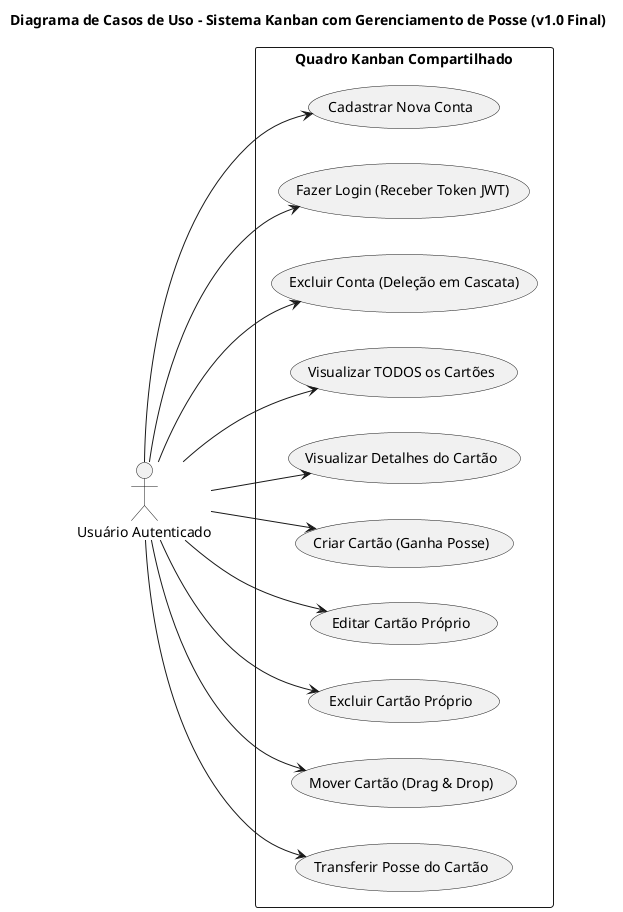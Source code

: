 @startuml CASO_DE_USO

' ------------------------------------------------------------------
' TÍTULO E ORIENTAÇÃO
' ------------------------------------------------------------------
title Diagrama de Casos de Uso - Sistema Kanban com Gerenciamento de Posse (v1.0 Final)

' Define a direção do diagrama
left to right direction

' ------------------------------------------------------------------
' ATOR
' ------------------------------------------------------------------
' O único ator é o usuário que está logado no sistema (autenticado)
actor "Usuário Autenticado" as AuthUser

' ------------------------------------------------------------------
' SISTEMA (LIMITE)
' ------------------------------------------------------------------
rectangle "Quadro Kanban Compartilhado" {

  ' Casos de Uso de Acesso
  usecase "Cadastrar Nova Conta" as UC_SIGNUP
  usecase "Fazer Login (Receber Token JWT)" as UC_LOGIN
  usecase "Excluir Conta (Deleção em Cascata)" as UC_DEL_USER

  ' Casos de Uso de Visualização e Colaboração
  usecase "Visualizar TODOS os Cartões" as UC_LIST_ALL
  usecase "Visualizar Detalhes do Cartão" as UC_VIEW_DETAIL

  ' Casos de Uso de Gerenciamento de Posse (Ações CRUD)
  usecase "Criar Cartão (Ganha Posse)" as UC_CREATE
  usecase "Editar Cartão Próprio" as UC_EDIT
  usecase "Excluir Cartão Próprio" as UC_DELETE
  usecase "Mover Cartão (Drag & Drop)" as UC_MOVE
  usecase "Transferir Posse do Cartão" as UC_TRANSFER
}

' ------------------------------------------------------------------
' RELACIONAMENTOS (O Usuário Autenticado faz todas as ações)
' ------------------------------------------------------------------
AuthUser --> UC_SIGNUP
AuthUser --> UC_LOGIN
AuthUser --> UC_DEL_USER
AuthUser --> UC_LIST_ALL
AuthUser --> UC_VIEW_DETAIL

' Ligações diretas para as ações de Gerenciamento de Posse
AuthUser --> UC_CREATE
AuthUser --> UC_EDIT
AuthUser --> UC_DELETE
AuthUser --> UC_MOVE
AuthUser --> UC_TRANSFER

@enduml